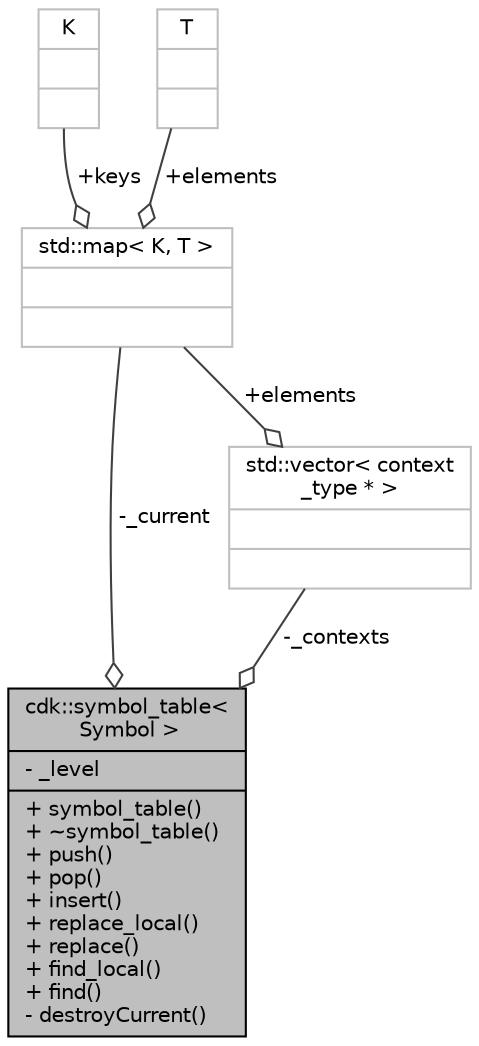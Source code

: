 digraph "cdk::symbol_table&lt; Symbol &gt;"
{
 // INTERACTIVE_SVG=YES
 // LATEX_PDF_SIZE
  edge [fontname="Helvetica",fontsize="10",labelfontname="Helvetica",labelfontsize="10"];
  node [fontname="Helvetica",fontsize="10",shape=record];
  Node1 [label="{cdk::symbol_table\<\l Symbol \>\n|- _level\l|+ symbol_table()\l+ ~symbol_table()\l+ push()\l+ pop()\l+ insert()\l+ replace_local()\l+ replace()\l+ find_local()\l+ find()\l- destroyCurrent()\l}",height=0.2,width=0.4,color="black", fillcolor="grey75", style="filled", fontcolor="black",tooltip=" "];
  Node2 -> Node1 [color="grey25",fontsize="10",style="solid",label=" -_current" ,arrowhead="odiamond",fontname="Helvetica"];
  Node2 [label="{std::map\< K, T \>\n||}",height=0.2,width=0.4,color="grey75", fillcolor="white", style="filled",tooltip="STL class."];
  Node3 -> Node2 [color="grey25",fontsize="10",style="solid",label=" +keys" ,arrowhead="odiamond",fontname="Helvetica"];
  Node3 [label="{K\n||}",height=0.2,width=0.4,color="grey75", fillcolor="white", style="filled",tooltip=" "];
  Node4 -> Node2 [color="grey25",fontsize="10",style="solid",label=" +elements" ,arrowhead="odiamond",fontname="Helvetica"];
  Node4 [label="{T\n||}",height=0.2,width=0.4,color="grey75", fillcolor="white", style="filled",tooltip=" "];
  Node5 -> Node1 [color="grey25",fontsize="10",style="solid",label=" -_contexts" ,arrowhead="odiamond",fontname="Helvetica"];
  Node5 [label="{std::vector\< context\l_type * \>\n||}",height=0.2,width=0.4,color="grey75", fillcolor="white", style="filled",tooltip=" "];
  Node2 -> Node5 [color="grey25",fontsize="10",style="solid",label=" +elements" ,arrowhead="odiamond",fontname="Helvetica"];
}
